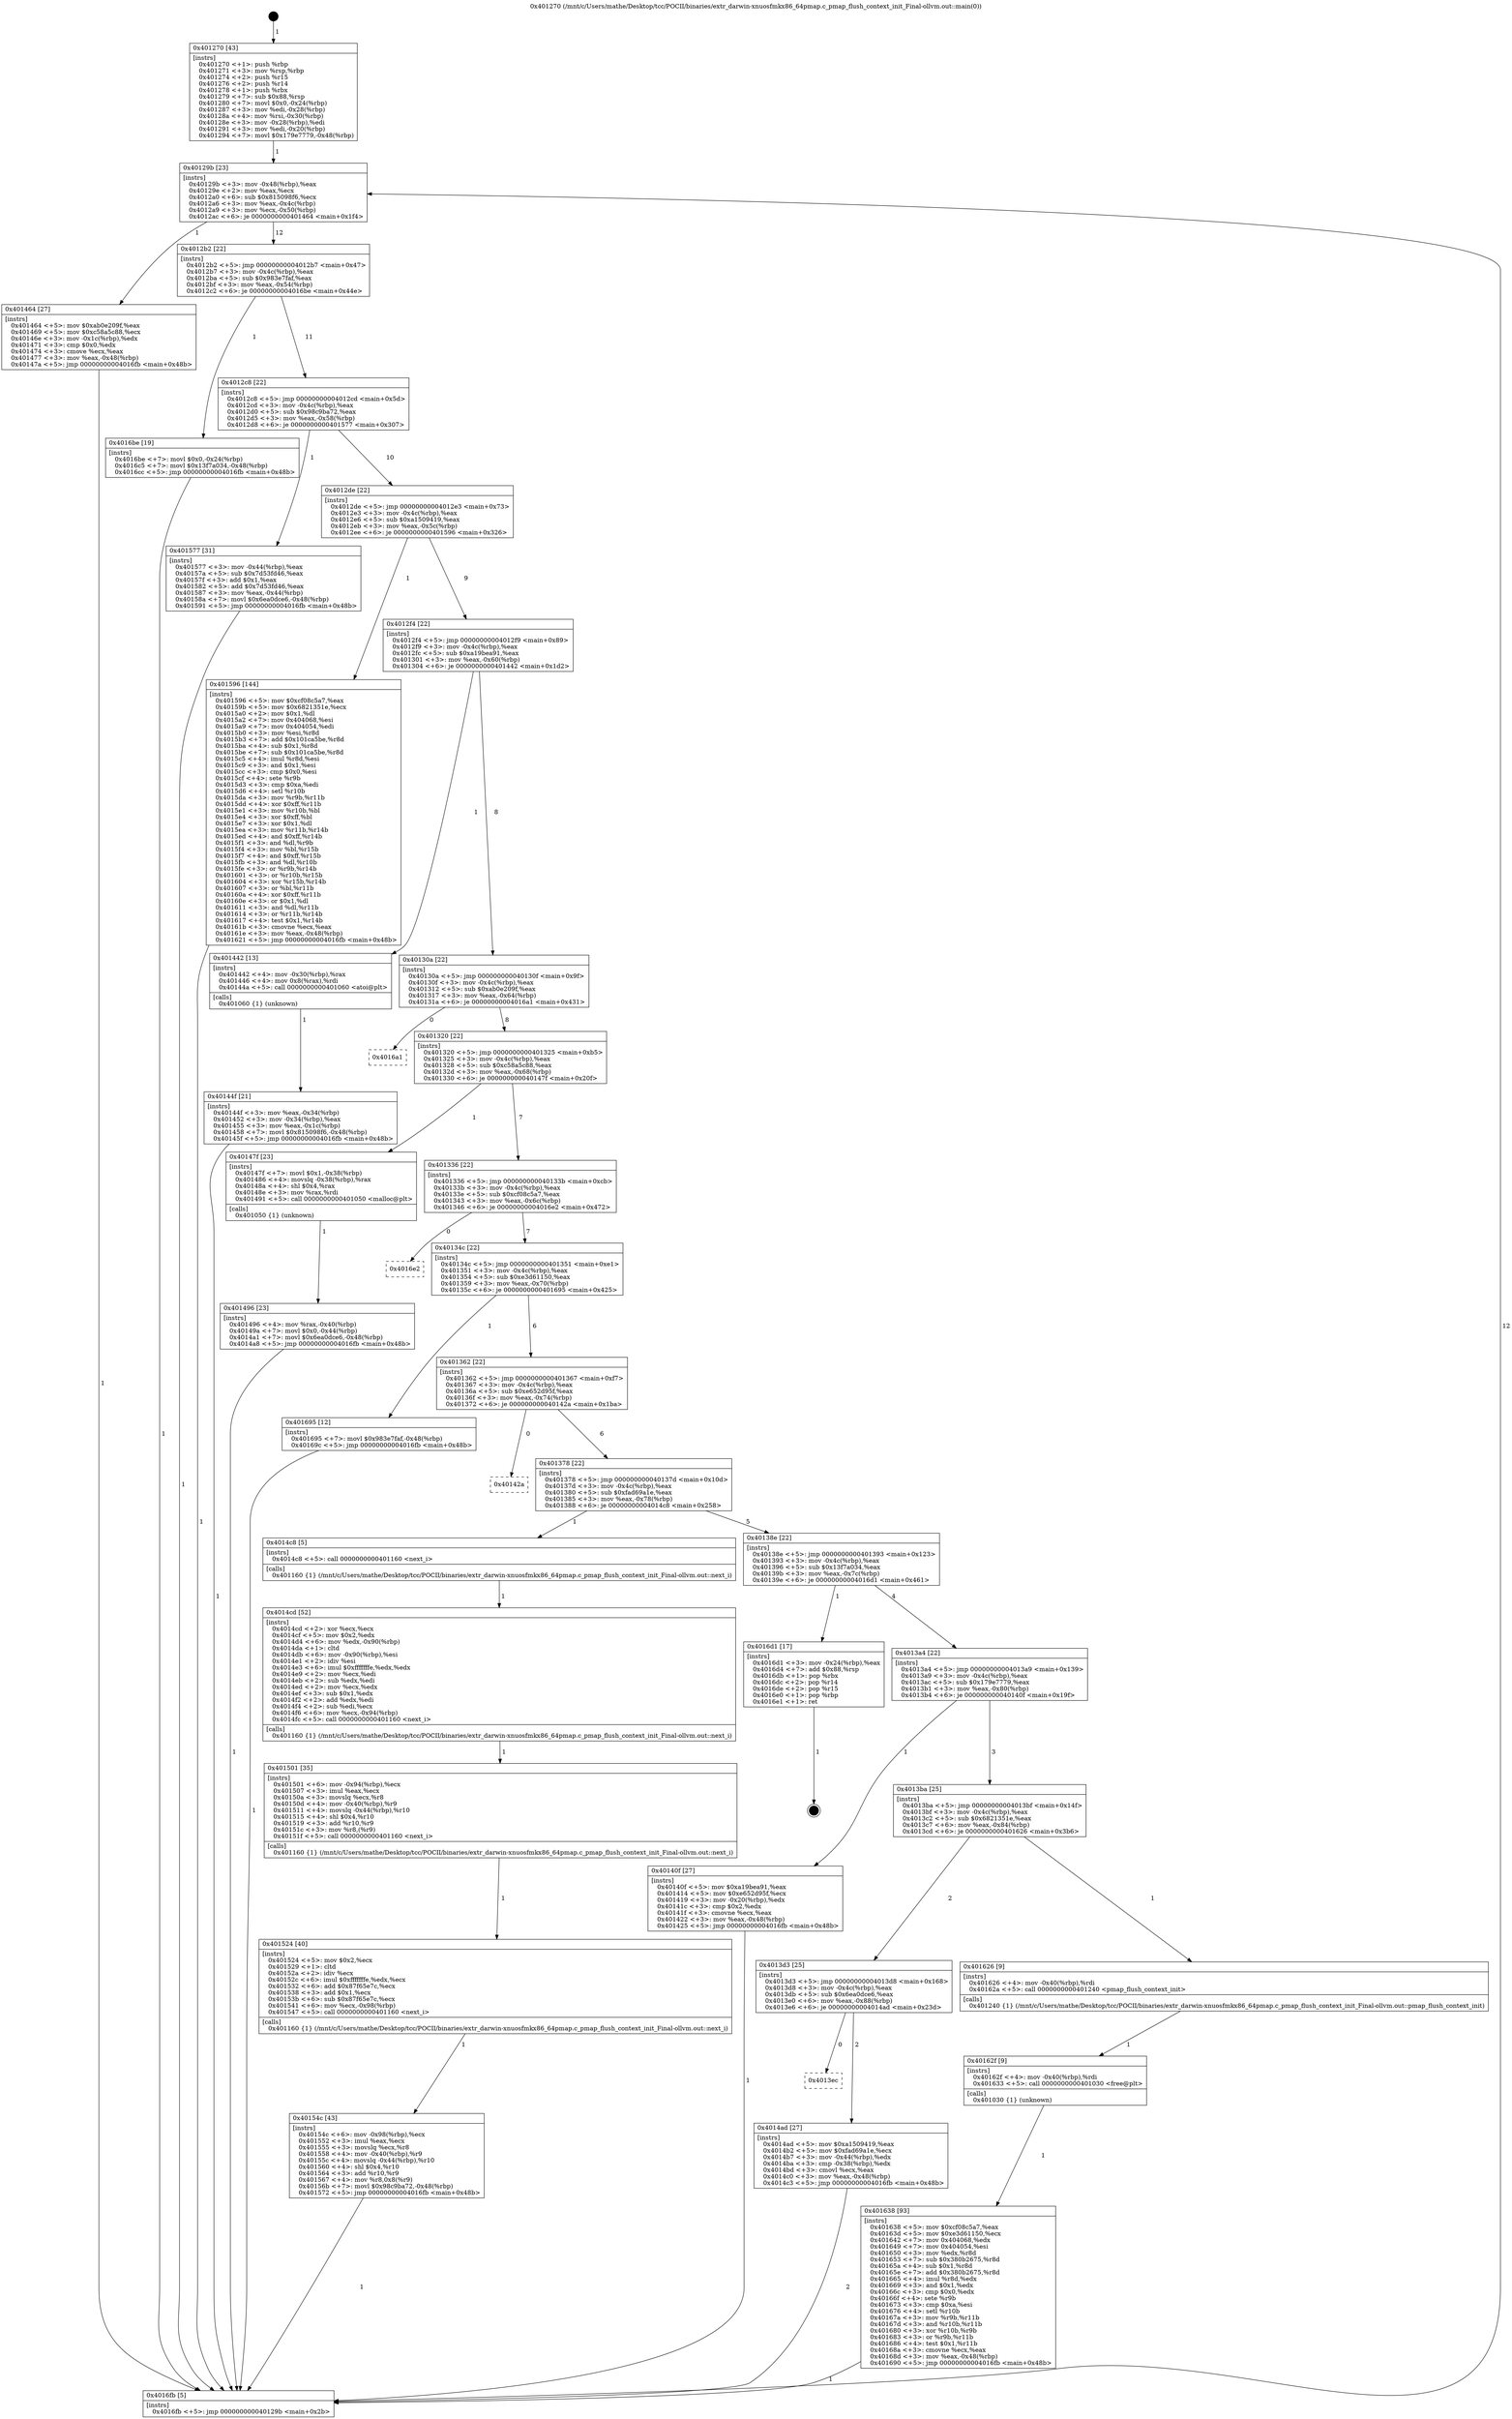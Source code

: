 digraph "0x401270" {
  label = "0x401270 (/mnt/c/Users/mathe/Desktop/tcc/POCII/binaries/extr_darwin-xnuosfmkx86_64pmap.c_pmap_flush_context_init_Final-ollvm.out::main(0))"
  labelloc = "t"
  node[shape=record]

  Entry [label="",width=0.3,height=0.3,shape=circle,fillcolor=black,style=filled]
  "0x40129b" [label="{
     0x40129b [23]\l
     | [instrs]\l
     &nbsp;&nbsp;0x40129b \<+3\>: mov -0x48(%rbp),%eax\l
     &nbsp;&nbsp;0x40129e \<+2\>: mov %eax,%ecx\l
     &nbsp;&nbsp;0x4012a0 \<+6\>: sub $0x815098f6,%ecx\l
     &nbsp;&nbsp;0x4012a6 \<+3\>: mov %eax,-0x4c(%rbp)\l
     &nbsp;&nbsp;0x4012a9 \<+3\>: mov %ecx,-0x50(%rbp)\l
     &nbsp;&nbsp;0x4012ac \<+6\>: je 0000000000401464 \<main+0x1f4\>\l
  }"]
  "0x401464" [label="{
     0x401464 [27]\l
     | [instrs]\l
     &nbsp;&nbsp;0x401464 \<+5\>: mov $0xab0e209f,%eax\l
     &nbsp;&nbsp;0x401469 \<+5\>: mov $0xc58a5c88,%ecx\l
     &nbsp;&nbsp;0x40146e \<+3\>: mov -0x1c(%rbp),%edx\l
     &nbsp;&nbsp;0x401471 \<+3\>: cmp $0x0,%edx\l
     &nbsp;&nbsp;0x401474 \<+3\>: cmove %ecx,%eax\l
     &nbsp;&nbsp;0x401477 \<+3\>: mov %eax,-0x48(%rbp)\l
     &nbsp;&nbsp;0x40147a \<+5\>: jmp 00000000004016fb \<main+0x48b\>\l
  }"]
  "0x4012b2" [label="{
     0x4012b2 [22]\l
     | [instrs]\l
     &nbsp;&nbsp;0x4012b2 \<+5\>: jmp 00000000004012b7 \<main+0x47\>\l
     &nbsp;&nbsp;0x4012b7 \<+3\>: mov -0x4c(%rbp),%eax\l
     &nbsp;&nbsp;0x4012ba \<+5\>: sub $0x983e7faf,%eax\l
     &nbsp;&nbsp;0x4012bf \<+3\>: mov %eax,-0x54(%rbp)\l
     &nbsp;&nbsp;0x4012c2 \<+6\>: je 00000000004016be \<main+0x44e\>\l
  }"]
  Exit [label="",width=0.3,height=0.3,shape=circle,fillcolor=black,style=filled,peripheries=2]
  "0x4016be" [label="{
     0x4016be [19]\l
     | [instrs]\l
     &nbsp;&nbsp;0x4016be \<+7\>: movl $0x0,-0x24(%rbp)\l
     &nbsp;&nbsp;0x4016c5 \<+7\>: movl $0x13f7a034,-0x48(%rbp)\l
     &nbsp;&nbsp;0x4016cc \<+5\>: jmp 00000000004016fb \<main+0x48b\>\l
  }"]
  "0x4012c8" [label="{
     0x4012c8 [22]\l
     | [instrs]\l
     &nbsp;&nbsp;0x4012c8 \<+5\>: jmp 00000000004012cd \<main+0x5d\>\l
     &nbsp;&nbsp;0x4012cd \<+3\>: mov -0x4c(%rbp),%eax\l
     &nbsp;&nbsp;0x4012d0 \<+5\>: sub $0x98c9ba72,%eax\l
     &nbsp;&nbsp;0x4012d5 \<+3\>: mov %eax,-0x58(%rbp)\l
     &nbsp;&nbsp;0x4012d8 \<+6\>: je 0000000000401577 \<main+0x307\>\l
  }"]
  "0x401638" [label="{
     0x401638 [93]\l
     | [instrs]\l
     &nbsp;&nbsp;0x401638 \<+5\>: mov $0xcf08c5a7,%eax\l
     &nbsp;&nbsp;0x40163d \<+5\>: mov $0xe3d61150,%ecx\l
     &nbsp;&nbsp;0x401642 \<+7\>: mov 0x404068,%edx\l
     &nbsp;&nbsp;0x401649 \<+7\>: mov 0x404054,%esi\l
     &nbsp;&nbsp;0x401650 \<+3\>: mov %edx,%r8d\l
     &nbsp;&nbsp;0x401653 \<+7\>: sub $0x380b2675,%r8d\l
     &nbsp;&nbsp;0x40165a \<+4\>: sub $0x1,%r8d\l
     &nbsp;&nbsp;0x40165e \<+7\>: add $0x380b2675,%r8d\l
     &nbsp;&nbsp;0x401665 \<+4\>: imul %r8d,%edx\l
     &nbsp;&nbsp;0x401669 \<+3\>: and $0x1,%edx\l
     &nbsp;&nbsp;0x40166c \<+3\>: cmp $0x0,%edx\l
     &nbsp;&nbsp;0x40166f \<+4\>: sete %r9b\l
     &nbsp;&nbsp;0x401673 \<+3\>: cmp $0xa,%esi\l
     &nbsp;&nbsp;0x401676 \<+4\>: setl %r10b\l
     &nbsp;&nbsp;0x40167a \<+3\>: mov %r9b,%r11b\l
     &nbsp;&nbsp;0x40167d \<+3\>: and %r10b,%r11b\l
     &nbsp;&nbsp;0x401680 \<+3\>: xor %r10b,%r9b\l
     &nbsp;&nbsp;0x401683 \<+3\>: or %r9b,%r11b\l
     &nbsp;&nbsp;0x401686 \<+4\>: test $0x1,%r11b\l
     &nbsp;&nbsp;0x40168a \<+3\>: cmovne %ecx,%eax\l
     &nbsp;&nbsp;0x40168d \<+3\>: mov %eax,-0x48(%rbp)\l
     &nbsp;&nbsp;0x401690 \<+5\>: jmp 00000000004016fb \<main+0x48b\>\l
  }"]
  "0x401577" [label="{
     0x401577 [31]\l
     | [instrs]\l
     &nbsp;&nbsp;0x401577 \<+3\>: mov -0x44(%rbp),%eax\l
     &nbsp;&nbsp;0x40157a \<+5\>: sub $0x7d53fd46,%eax\l
     &nbsp;&nbsp;0x40157f \<+3\>: add $0x1,%eax\l
     &nbsp;&nbsp;0x401582 \<+5\>: add $0x7d53fd46,%eax\l
     &nbsp;&nbsp;0x401587 \<+3\>: mov %eax,-0x44(%rbp)\l
     &nbsp;&nbsp;0x40158a \<+7\>: movl $0x6ea0dce6,-0x48(%rbp)\l
     &nbsp;&nbsp;0x401591 \<+5\>: jmp 00000000004016fb \<main+0x48b\>\l
  }"]
  "0x4012de" [label="{
     0x4012de [22]\l
     | [instrs]\l
     &nbsp;&nbsp;0x4012de \<+5\>: jmp 00000000004012e3 \<main+0x73\>\l
     &nbsp;&nbsp;0x4012e3 \<+3\>: mov -0x4c(%rbp),%eax\l
     &nbsp;&nbsp;0x4012e6 \<+5\>: sub $0xa1509419,%eax\l
     &nbsp;&nbsp;0x4012eb \<+3\>: mov %eax,-0x5c(%rbp)\l
     &nbsp;&nbsp;0x4012ee \<+6\>: je 0000000000401596 \<main+0x326\>\l
  }"]
  "0x40162f" [label="{
     0x40162f [9]\l
     | [instrs]\l
     &nbsp;&nbsp;0x40162f \<+4\>: mov -0x40(%rbp),%rdi\l
     &nbsp;&nbsp;0x401633 \<+5\>: call 0000000000401030 \<free@plt\>\l
     | [calls]\l
     &nbsp;&nbsp;0x401030 \{1\} (unknown)\l
  }"]
  "0x401596" [label="{
     0x401596 [144]\l
     | [instrs]\l
     &nbsp;&nbsp;0x401596 \<+5\>: mov $0xcf08c5a7,%eax\l
     &nbsp;&nbsp;0x40159b \<+5\>: mov $0x6821351e,%ecx\l
     &nbsp;&nbsp;0x4015a0 \<+2\>: mov $0x1,%dl\l
     &nbsp;&nbsp;0x4015a2 \<+7\>: mov 0x404068,%esi\l
     &nbsp;&nbsp;0x4015a9 \<+7\>: mov 0x404054,%edi\l
     &nbsp;&nbsp;0x4015b0 \<+3\>: mov %esi,%r8d\l
     &nbsp;&nbsp;0x4015b3 \<+7\>: add $0x101ca5be,%r8d\l
     &nbsp;&nbsp;0x4015ba \<+4\>: sub $0x1,%r8d\l
     &nbsp;&nbsp;0x4015be \<+7\>: sub $0x101ca5be,%r8d\l
     &nbsp;&nbsp;0x4015c5 \<+4\>: imul %r8d,%esi\l
     &nbsp;&nbsp;0x4015c9 \<+3\>: and $0x1,%esi\l
     &nbsp;&nbsp;0x4015cc \<+3\>: cmp $0x0,%esi\l
     &nbsp;&nbsp;0x4015cf \<+4\>: sete %r9b\l
     &nbsp;&nbsp;0x4015d3 \<+3\>: cmp $0xa,%edi\l
     &nbsp;&nbsp;0x4015d6 \<+4\>: setl %r10b\l
     &nbsp;&nbsp;0x4015da \<+3\>: mov %r9b,%r11b\l
     &nbsp;&nbsp;0x4015dd \<+4\>: xor $0xff,%r11b\l
     &nbsp;&nbsp;0x4015e1 \<+3\>: mov %r10b,%bl\l
     &nbsp;&nbsp;0x4015e4 \<+3\>: xor $0xff,%bl\l
     &nbsp;&nbsp;0x4015e7 \<+3\>: xor $0x1,%dl\l
     &nbsp;&nbsp;0x4015ea \<+3\>: mov %r11b,%r14b\l
     &nbsp;&nbsp;0x4015ed \<+4\>: and $0xff,%r14b\l
     &nbsp;&nbsp;0x4015f1 \<+3\>: and %dl,%r9b\l
     &nbsp;&nbsp;0x4015f4 \<+3\>: mov %bl,%r15b\l
     &nbsp;&nbsp;0x4015f7 \<+4\>: and $0xff,%r15b\l
     &nbsp;&nbsp;0x4015fb \<+3\>: and %dl,%r10b\l
     &nbsp;&nbsp;0x4015fe \<+3\>: or %r9b,%r14b\l
     &nbsp;&nbsp;0x401601 \<+3\>: or %r10b,%r15b\l
     &nbsp;&nbsp;0x401604 \<+3\>: xor %r15b,%r14b\l
     &nbsp;&nbsp;0x401607 \<+3\>: or %bl,%r11b\l
     &nbsp;&nbsp;0x40160a \<+4\>: xor $0xff,%r11b\l
     &nbsp;&nbsp;0x40160e \<+3\>: or $0x1,%dl\l
     &nbsp;&nbsp;0x401611 \<+3\>: and %dl,%r11b\l
     &nbsp;&nbsp;0x401614 \<+3\>: or %r11b,%r14b\l
     &nbsp;&nbsp;0x401617 \<+4\>: test $0x1,%r14b\l
     &nbsp;&nbsp;0x40161b \<+3\>: cmovne %ecx,%eax\l
     &nbsp;&nbsp;0x40161e \<+3\>: mov %eax,-0x48(%rbp)\l
     &nbsp;&nbsp;0x401621 \<+5\>: jmp 00000000004016fb \<main+0x48b\>\l
  }"]
  "0x4012f4" [label="{
     0x4012f4 [22]\l
     | [instrs]\l
     &nbsp;&nbsp;0x4012f4 \<+5\>: jmp 00000000004012f9 \<main+0x89\>\l
     &nbsp;&nbsp;0x4012f9 \<+3\>: mov -0x4c(%rbp),%eax\l
     &nbsp;&nbsp;0x4012fc \<+5\>: sub $0xa19bea91,%eax\l
     &nbsp;&nbsp;0x401301 \<+3\>: mov %eax,-0x60(%rbp)\l
     &nbsp;&nbsp;0x401304 \<+6\>: je 0000000000401442 \<main+0x1d2\>\l
  }"]
  "0x40154c" [label="{
     0x40154c [43]\l
     | [instrs]\l
     &nbsp;&nbsp;0x40154c \<+6\>: mov -0x98(%rbp),%ecx\l
     &nbsp;&nbsp;0x401552 \<+3\>: imul %eax,%ecx\l
     &nbsp;&nbsp;0x401555 \<+3\>: movslq %ecx,%r8\l
     &nbsp;&nbsp;0x401558 \<+4\>: mov -0x40(%rbp),%r9\l
     &nbsp;&nbsp;0x40155c \<+4\>: movslq -0x44(%rbp),%r10\l
     &nbsp;&nbsp;0x401560 \<+4\>: shl $0x4,%r10\l
     &nbsp;&nbsp;0x401564 \<+3\>: add %r10,%r9\l
     &nbsp;&nbsp;0x401567 \<+4\>: mov %r8,0x8(%r9)\l
     &nbsp;&nbsp;0x40156b \<+7\>: movl $0x98c9ba72,-0x48(%rbp)\l
     &nbsp;&nbsp;0x401572 \<+5\>: jmp 00000000004016fb \<main+0x48b\>\l
  }"]
  "0x401442" [label="{
     0x401442 [13]\l
     | [instrs]\l
     &nbsp;&nbsp;0x401442 \<+4\>: mov -0x30(%rbp),%rax\l
     &nbsp;&nbsp;0x401446 \<+4\>: mov 0x8(%rax),%rdi\l
     &nbsp;&nbsp;0x40144a \<+5\>: call 0000000000401060 \<atoi@plt\>\l
     | [calls]\l
     &nbsp;&nbsp;0x401060 \{1\} (unknown)\l
  }"]
  "0x40130a" [label="{
     0x40130a [22]\l
     | [instrs]\l
     &nbsp;&nbsp;0x40130a \<+5\>: jmp 000000000040130f \<main+0x9f\>\l
     &nbsp;&nbsp;0x40130f \<+3\>: mov -0x4c(%rbp),%eax\l
     &nbsp;&nbsp;0x401312 \<+5\>: sub $0xab0e209f,%eax\l
     &nbsp;&nbsp;0x401317 \<+3\>: mov %eax,-0x64(%rbp)\l
     &nbsp;&nbsp;0x40131a \<+6\>: je 00000000004016a1 \<main+0x431\>\l
  }"]
  "0x401524" [label="{
     0x401524 [40]\l
     | [instrs]\l
     &nbsp;&nbsp;0x401524 \<+5\>: mov $0x2,%ecx\l
     &nbsp;&nbsp;0x401529 \<+1\>: cltd\l
     &nbsp;&nbsp;0x40152a \<+2\>: idiv %ecx\l
     &nbsp;&nbsp;0x40152c \<+6\>: imul $0xfffffffe,%edx,%ecx\l
     &nbsp;&nbsp;0x401532 \<+6\>: add $0x87f65e7c,%ecx\l
     &nbsp;&nbsp;0x401538 \<+3\>: add $0x1,%ecx\l
     &nbsp;&nbsp;0x40153b \<+6\>: sub $0x87f65e7c,%ecx\l
     &nbsp;&nbsp;0x401541 \<+6\>: mov %ecx,-0x98(%rbp)\l
     &nbsp;&nbsp;0x401547 \<+5\>: call 0000000000401160 \<next_i\>\l
     | [calls]\l
     &nbsp;&nbsp;0x401160 \{1\} (/mnt/c/Users/mathe/Desktop/tcc/POCII/binaries/extr_darwin-xnuosfmkx86_64pmap.c_pmap_flush_context_init_Final-ollvm.out::next_i)\l
  }"]
  "0x4016a1" [label="{
     0x4016a1\l
  }", style=dashed]
  "0x401320" [label="{
     0x401320 [22]\l
     | [instrs]\l
     &nbsp;&nbsp;0x401320 \<+5\>: jmp 0000000000401325 \<main+0xb5\>\l
     &nbsp;&nbsp;0x401325 \<+3\>: mov -0x4c(%rbp),%eax\l
     &nbsp;&nbsp;0x401328 \<+5\>: sub $0xc58a5c88,%eax\l
     &nbsp;&nbsp;0x40132d \<+3\>: mov %eax,-0x68(%rbp)\l
     &nbsp;&nbsp;0x401330 \<+6\>: je 000000000040147f \<main+0x20f\>\l
  }"]
  "0x401501" [label="{
     0x401501 [35]\l
     | [instrs]\l
     &nbsp;&nbsp;0x401501 \<+6\>: mov -0x94(%rbp),%ecx\l
     &nbsp;&nbsp;0x401507 \<+3\>: imul %eax,%ecx\l
     &nbsp;&nbsp;0x40150a \<+3\>: movslq %ecx,%r8\l
     &nbsp;&nbsp;0x40150d \<+4\>: mov -0x40(%rbp),%r9\l
     &nbsp;&nbsp;0x401511 \<+4\>: movslq -0x44(%rbp),%r10\l
     &nbsp;&nbsp;0x401515 \<+4\>: shl $0x4,%r10\l
     &nbsp;&nbsp;0x401519 \<+3\>: add %r10,%r9\l
     &nbsp;&nbsp;0x40151c \<+3\>: mov %r8,(%r9)\l
     &nbsp;&nbsp;0x40151f \<+5\>: call 0000000000401160 \<next_i\>\l
     | [calls]\l
     &nbsp;&nbsp;0x401160 \{1\} (/mnt/c/Users/mathe/Desktop/tcc/POCII/binaries/extr_darwin-xnuosfmkx86_64pmap.c_pmap_flush_context_init_Final-ollvm.out::next_i)\l
  }"]
  "0x40147f" [label="{
     0x40147f [23]\l
     | [instrs]\l
     &nbsp;&nbsp;0x40147f \<+7\>: movl $0x1,-0x38(%rbp)\l
     &nbsp;&nbsp;0x401486 \<+4\>: movslq -0x38(%rbp),%rax\l
     &nbsp;&nbsp;0x40148a \<+4\>: shl $0x4,%rax\l
     &nbsp;&nbsp;0x40148e \<+3\>: mov %rax,%rdi\l
     &nbsp;&nbsp;0x401491 \<+5\>: call 0000000000401050 \<malloc@plt\>\l
     | [calls]\l
     &nbsp;&nbsp;0x401050 \{1\} (unknown)\l
  }"]
  "0x401336" [label="{
     0x401336 [22]\l
     | [instrs]\l
     &nbsp;&nbsp;0x401336 \<+5\>: jmp 000000000040133b \<main+0xcb\>\l
     &nbsp;&nbsp;0x40133b \<+3\>: mov -0x4c(%rbp),%eax\l
     &nbsp;&nbsp;0x40133e \<+5\>: sub $0xcf08c5a7,%eax\l
     &nbsp;&nbsp;0x401343 \<+3\>: mov %eax,-0x6c(%rbp)\l
     &nbsp;&nbsp;0x401346 \<+6\>: je 00000000004016e2 \<main+0x472\>\l
  }"]
  "0x4014cd" [label="{
     0x4014cd [52]\l
     | [instrs]\l
     &nbsp;&nbsp;0x4014cd \<+2\>: xor %ecx,%ecx\l
     &nbsp;&nbsp;0x4014cf \<+5\>: mov $0x2,%edx\l
     &nbsp;&nbsp;0x4014d4 \<+6\>: mov %edx,-0x90(%rbp)\l
     &nbsp;&nbsp;0x4014da \<+1\>: cltd\l
     &nbsp;&nbsp;0x4014db \<+6\>: mov -0x90(%rbp),%esi\l
     &nbsp;&nbsp;0x4014e1 \<+2\>: idiv %esi\l
     &nbsp;&nbsp;0x4014e3 \<+6\>: imul $0xfffffffe,%edx,%edx\l
     &nbsp;&nbsp;0x4014e9 \<+2\>: mov %ecx,%edi\l
     &nbsp;&nbsp;0x4014eb \<+2\>: sub %edx,%edi\l
     &nbsp;&nbsp;0x4014ed \<+2\>: mov %ecx,%edx\l
     &nbsp;&nbsp;0x4014ef \<+3\>: sub $0x1,%edx\l
     &nbsp;&nbsp;0x4014f2 \<+2\>: add %edx,%edi\l
     &nbsp;&nbsp;0x4014f4 \<+2\>: sub %edi,%ecx\l
     &nbsp;&nbsp;0x4014f6 \<+6\>: mov %ecx,-0x94(%rbp)\l
     &nbsp;&nbsp;0x4014fc \<+5\>: call 0000000000401160 \<next_i\>\l
     | [calls]\l
     &nbsp;&nbsp;0x401160 \{1\} (/mnt/c/Users/mathe/Desktop/tcc/POCII/binaries/extr_darwin-xnuosfmkx86_64pmap.c_pmap_flush_context_init_Final-ollvm.out::next_i)\l
  }"]
  "0x4016e2" [label="{
     0x4016e2\l
  }", style=dashed]
  "0x40134c" [label="{
     0x40134c [22]\l
     | [instrs]\l
     &nbsp;&nbsp;0x40134c \<+5\>: jmp 0000000000401351 \<main+0xe1\>\l
     &nbsp;&nbsp;0x401351 \<+3\>: mov -0x4c(%rbp),%eax\l
     &nbsp;&nbsp;0x401354 \<+5\>: sub $0xe3d61150,%eax\l
     &nbsp;&nbsp;0x401359 \<+3\>: mov %eax,-0x70(%rbp)\l
     &nbsp;&nbsp;0x40135c \<+6\>: je 0000000000401695 \<main+0x425\>\l
  }"]
  "0x4013ec" [label="{
     0x4013ec\l
  }", style=dashed]
  "0x401695" [label="{
     0x401695 [12]\l
     | [instrs]\l
     &nbsp;&nbsp;0x401695 \<+7\>: movl $0x983e7faf,-0x48(%rbp)\l
     &nbsp;&nbsp;0x40169c \<+5\>: jmp 00000000004016fb \<main+0x48b\>\l
  }"]
  "0x401362" [label="{
     0x401362 [22]\l
     | [instrs]\l
     &nbsp;&nbsp;0x401362 \<+5\>: jmp 0000000000401367 \<main+0xf7\>\l
     &nbsp;&nbsp;0x401367 \<+3\>: mov -0x4c(%rbp),%eax\l
     &nbsp;&nbsp;0x40136a \<+5\>: sub $0xe652d95f,%eax\l
     &nbsp;&nbsp;0x40136f \<+3\>: mov %eax,-0x74(%rbp)\l
     &nbsp;&nbsp;0x401372 \<+6\>: je 000000000040142a \<main+0x1ba\>\l
  }"]
  "0x4014ad" [label="{
     0x4014ad [27]\l
     | [instrs]\l
     &nbsp;&nbsp;0x4014ad \<+5\>: mov $0xa1509419,%eax\l
     &nbsp;&nbsp;0x4014b2 \<+5\>: mov $0xfad69a1e,%ecx\l
     &nbsp;&nbsp;0x4014b7 \<+3\>: mov -0x44(%rbp),%edx\l
     &nbsp;&nbsp;0x4014ba \<+3\>: cmp -0x38(%rbp),%edx\l
     &nbsp;&nbsp;0x4014bd \<+3\>: cmovl %ecx,%eax\l
     &nbsp;&nbsp;0x4014c0 \<+3\>: mov %eax,-0x48(%rbp)\l
     &nbsp;&nbsp;0x4014c3 \<+5\>: jmp 00000000004016fb \<main+0x48b\>\l
  }"]
  "0x40142a" [label="{
     0x40142a\l
  }", style=dashed]
  "0x401378" [label="{
     0x401378 [22]\l
     | [instrs]\l
     &nbsp;&nbsp;0x401378 \<+5\>: jmp 000000000040137d \<main+0x10d\>\l
     &nbsp;&nbsp;0x40137d \<+3\>: mov -0x4c(%rbp),%eax\l
     &nbsp;&nbsp;0x401380 \<+5\>: sub $0xfad69a1e,%eax\l
     &nbsp;&nbsp;0x401385 \<+3\>: mov %eax,-0x78(%rbp)\l
     &nbsp;&nbsp;0x401388 \<+6\>: je 00000000004014c8 \<main+0x258\>\l
  }"]
  "0x4013d3" [label="{
     0x4013d3 [25]\l
     | [instrs]\l
     &nbsp;&nbsp;0x4013d3 \<+5\>: jmp 00000000004013d8 \<main+0x168\>\l
     &nbsp;&nbsp;0x4013d8 \<+3\>: mov -0x4c(%rbp),%eax\l
     &nbsp;&nbsp;0x4013db \<+5\>: sub $0x6ea0dce6,%eax\l
     &nbsp;&nbsp;0x4013e0 \<+6\>: mov %eax,-0x88(%rbp)\l
     &nbsp;&nbsp;0x4013e6 \<+6\>: je 00000000004014ad \<main+0x23d\>\l
  }"]
  "0x4014c8" [label="{
     0x4014c8 [5]\l
     | [instrs]\l
     &nbsp;&nbsp;0x4014c8 \<+5\>: call 0000000000401160 \<next_i\>\l
     | [calls]\l
     &nbsp;&nbsp;0x401160 \{1\} (/mnt/c/Users/mathe/Desktop/tcc/POCII/binaries/extr_darwin-xnuosfmkx86_64pmap.c_pmap_flush_context_init_Final-ollvm.out::next_i)\l
  }"]
  "0x40138e" [label="{
     0x40138e [22]\l
     | [instrs]\l
     &nbsp;&nbsp;0x40138e \<+5\>: jmp 0000000000401393 \<main+0x123\>\l
     &nbsp;&nbsp;0x401393 \<+3\>: mov -0x4c(%rbp),%eax\l
     &nbsp;&nbsp;0x401396 \<+5\>: sub $0x13f7a034,%eax\l
     &nbsp;&nbsp;0x40139b \<+3\>: mov %eax,-0x7c(%rbp)\l
     &nbsp;&nbsp;0x40139e \<+6\>: je 00000000004016d1 \<main+0x461\>\l
  }"]
  "0x401626" [label="{
     0x401626 [9]\l
     | [instrs]\l
     &nbsp;&nbsp;0x401626 \<+4\>: mov -0x40(%rbp),%rdi\l
     &nbsp;&nbsp;0x40162a \<+5\>: call 0000000000401240 \<pmap_flush_context_init\>\l
     | [calls]\l
     &nbsp;&nbsp;0x401240 \{1\} (/mnt/c/Users/mathe/Desktop/tcc/POCII/binaries/extr_darwin-xnuosfmkx86_64pmap.c_pmap_flush_context_init_Final-ollvm.out::pmap_flush_context_init)\l
  }"]
  "0x4016d1" [label="{
     0x4016d1 [17]\l
     | [instrs]\l
     &nbsp;&nbsp;0x4016d1 \<+3\>: mov -0x24(%rbp),%eax\l
     &nbsp;&nbsp;0x4016d4 \<+7\>: add $0x88,%rsp\l
     &nbsp;&nbsp;0x4016db \<+1\>: pop %rbx\l
     &nbsp;&nbsp;0x4016dc \<+2\>: pop %r14\l
     &nbsp;&nbsp;0x4016de \<+2\>: pop %r15\l
     &nbsp;&nbsp;0x4016e0 \<+1\>: pop %rbp\l
     &nbsp;&nbsp;0x4016e1 \<+1\>: ret\l
  }"]
  "0x4013a4" [label="{
     0x4013a4 [22]\l
     | [instrs]\l
     &nbsp;&nbsp;0x4013a4 \<+5\>: jmp 00000000004013a9 \<main+0x139\>\l
     &nbsp;&nbsp;0x4013a9 \<+3\>: mov -0x4c(%rbp),%eax\l
     &nbsp;&nbsp;0x4013ac \<+5\>: sub $0x179e7779,%eax\l
     &nbsp;&nbsp;0x4013b1 \<+3\>: mov %eax,-0x80(%rbp)\l
     &nbsp;&nbsp;0x4013b4 \<+6\>: je 000000000040140f \<main+0x19f\>\l
  }"]
  "0x401496" [label="{
     0x401496 [23]\l
     | [instrs]\l
     &nbsp;&nbsp;0x401496 \<+4\>: mov %rax,-0x40(%rbp)\l
     &nbsp;&nbsp;0x40149a \<+7\>: movl $0x0,-0x44(%rbp)\l
     &nbsp;&nbsp;0x4014a1 \<+7\>: movl $0x6ea0dce6,-0x48(%rbp)\l
     &nbsp;&nbsp;0x4014a8 \<+5\>: jmp 00000000004016fb \<main+0x48b\>\l
  }"]
  "0x40140f" [label="{
     0x40140f [27]\l
     | [instrs]\l
     &nbsp;&nbsp;0x40140f \<+5\>: mov $0xa19bea91,%eax\l
     &nbsp;&nbsp;0x401414 \<+5\>: mov $0xe652d95f,%ecx\l
     &nbsp;&nbsp;0x401419 \<+3\>: mov -0x20(%rbp),%edx\l
     &nbsp;&nbsp;0x40141c \<+3\>: cmp $0x2,%edx\l
     &nbsp;&nbsp;0x40141f \<+3\>: cmovne %ecx,%eax\l
     &nbsp;&nbsp;0x401422 \<+3\>: mov %eax,-0x48(%rbp)\l
     &nbsp;&nbsp;0x401425 \<+5\>: jmp 00000000004016fb \<main+0x48b\>\l
  }"]
  "0x4013ba" [label="{
     0x4013ba [25]\l
     | [instrs]\l
     &nbsp;&nbsp;0x4013ba \<+5\>: jmp 00000000004013bf \<main+0x14f\>\l
     &nbsp;&nbsp;0x4013bf \<+3\>: mov -0x4c(%rbp),%eax\l
     &nbsp;&nbsp;0x4013c2 \<+5\>: sub $0x6821351e,%eax\l
     &nbsp;&nbsp;0x4013c7 \<+6\>: mov %eax,-0x84(%rbp)\l
     &nbsp;&nbsp;0x4013cd \<+6\>: je 0000000000401626 \<main+0x3b6\>\l
  }"]
  "0x4016fb" [label="{
     0x4016fb [5]\l
     | [instrs]\l
     &nbsp;&nbsp;0x4016fb \<+5\>: jmp 000000000040129b \<main+0x2b\>\l
  }"]
  "0x401270" [label="{
     0x401270 [43]\l
     | [instrs]\l
     &nbsp;&nbsp;0x401270 \<+1\>: push %rbp\l
     &nbsp;&nbsp;0x401271 \<+3\>: mov %rsp,%rbp\l
     &nbsp;&nbsp;0x401274 \<+2\>: push %r15\l
     &nbsp;&nbsp;0x401276 \<+2\>: push %r14\l
     &nbsp;&nbsp;0x401278 \<+1\>: push %rbx\l
     &nbsp;&nbsp;0x401279 \<+7\>: sub $0x88,%rsp\l
     &nbsp;&nbsp;0x401280 \<+7\>: movl $0x0,-0x24(%rbp)\l
     &nbsp;&nbsp;0x401287 \<+3\>: mov %edi,-0x28(%rbp)\l
     &nbsp;&nbsp;0x40128a \<+4\>: mov %rsi,-0x30(%rbp)\l
     &nbsp;&nbsp;0x40128e \<+3\>: mov -0x28(%rbp),%edi\l
     &nbsp;&nbsp;0x401291 \<+3\>: mov %edi,-0x20(%rbp)\l
     &nbsp;&nbsp;0x401294 \<+7\>: movl $0x179e7779,-0x48(%rbp)\l
  }"]
  "0x40144f" [label="{
     0x40144f [21]\l
     | [instrs]\l
     &nbsp;&nbsp;0x40144f \<+3\>: mov %eax,-0x34(%rbp)\l
     &nbsp;&nbsp;0x401452 \<+3\>: mov -0x34(%rbp),%eax\l
     &nbsp;&nbsp;0x401455 \<+3\>: mov %eax,-0x1c(%rbp)\l
     &nbsp;&nbsp;0x401458 \<+7\>: movl $0x815098f6,-0x48(%rbp)\l
     &nbsp;&nbsp;0x40145f \<+5\>: jmp 00000000004016fb \<main+0x48b\>\l
  }"]
  Entry -> "0x401270" [label=" 1"]
  "0x40129b" -> "0x401464" [label=" 1"]
  "0x40129b" -> "0x4012b2" [label=" 12"]
  "0x4016d1" -> Exit [label=" 1"]
  "0x4012b2" -> "0x4016be" [label=" 1"]
  "0x4012b2" -> "0x4012c8" [label=" 11"]
  "0x4016be" -> "0x4016fb" [label=" 1"]
  "0x4012c8" -> "0x401577" [label=" 1"]
  "0x4012c8" -> "0x4012de" [label=" 10"]
  "0x401695" -> "0x4016fb" [label=" 1"]
  "0x4012de" -> "0x401596" [label=" 1"]
  "0x4012de" -> "0x4012f4" [label=" 9"]
  "0x401638" -> "0x4016fb" [label=" 1"]
  "0x4012f4" -> "0x401442" [label=" 1"]
  "0x4012f4" -> "0x40130a" [label=" 8"]
  "0x40162f" -> "0x401638" [label=" 1"]
  "0x40130a" -> "0x4016a1" [label=" 0"]
  "0x40130a" -> "0x401320" [label=" 8"]
  "0x401626" -> "0x40162f" [label=" 1"]
  "0x401320" -> "0x40147f" [label=" 1"]
  "0x401320" -> "0x401336" [label=" 7"]
  "0x401596" -> "0x4016fb" [label=" 1"]
  "0x401336" -> "0x4016e2" [label=" 0"]
  "0x401336" -> "0x40134c" [label=" 7"]
  "0x401577" -> "0x4016fb" [label=" 1"]
  "0x40134c" -> "0x401695" [label=" 1"]
  "0x40134c" -> "0x401362" [label=" 6"]
  "0x40154c" -> "0x4016fb" [label=" 1"]
  "0x401362" -> "0x40142a" [label=" 0"]
  "0x401362" -> "0x401378" [label=" 6"]
  "0x401524" -> "0x40154c" [label=" 1"]
  "0x401378" -> "0x4014c8" [label=" 1"]
  "0x401378" -> "0x40138e" [label=" 5"]
  "0x4014cd" -> "0x401501" [label=" 1"]
  "0x40138e" -> "0x4016d1" [label=" 1"]
  "0x40138e" -> "0x4013a4" [label=" 4"]
  "0x4014c8" -> "0x4014cd" [label=" 1"]
  "0x4013a4" -> "0x40140f" [label=" 1"]
  "0x4013a4" -> "0x4013ba" [label=" 3"]
  "0x40140f" -> "0x4016fb" [label=" 1"]
  "0x401270" -> "0x40129b" [label=" 1"]
  "0x4016fb" -> "0x40129b" [label=" 12"]
  "0x401442" -> "0x40144f" [label=" 1"]
  "0x40144f" -> "0x4016fb" [label=" 1"]
  "0x401464" -> "0x4016fb" [label=" 1"]
  "0x40147f" -> "0x401496" [label=" 1"]
  "0x401496" -> "0x4016fb" [label=" 1"]
  "0x4014ad" -> "0x4016fb" [label=" 2"]
  "0x4013ba" -> "0x401626" [label=" 1"]
  "0x4013ba" -> "0x4013d3" [label=" 2"]
  "0x401501" -> "0x401524" [label=" 1"]
  "0x4013d3" -> "0x4014ad" [label=" 2"]
  "0x4013d3" -> "0x4013ec" [label=" 0"]
}
